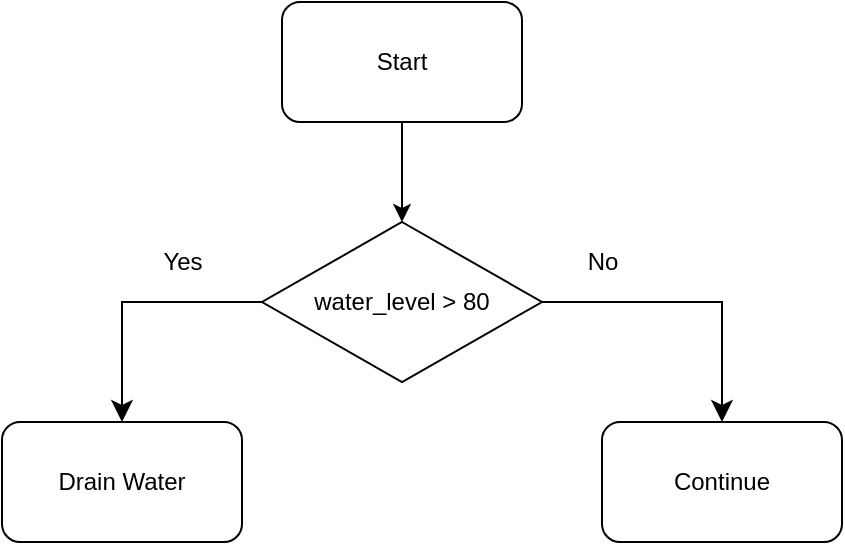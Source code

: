 <mxfile>
    <diagram id="9Xw4R1c61-o4Ur6VGg6g" name="Page-1">
        <mxGraphModel dx="1347" dy="361" grid="1" gridSize="10" guides="1" tooltips="1" connect="1" arrows="1" fold="1" page="1" pageScale="1" pageWidth="850" pageHeight="1100" math="0" shadow="0">
            <root>
                <mxCell id="0"/>
                <mxCell id="1" parent="0"/>
                <mxCell id="2" value="Start" style="rounded=1;whiteSpace=wrap;html=1;" vertex="1" parent="1">
                    <mxGeometry x="330" y="40" width="120" height="60" as="geometry"/>
                </mxCell>
                <mxCell id="3" value="water_level &amp;gt; 80" style="rhombus;whiteSpace=wrap;html=1;" vertex="1" parent="1">
                    <mxGeometry x="320" y="150" width="140" height="80" as="geometry"/>
                </mxCell>
                <mxCell id="4" value="" style="endArrow=classic;html=1;entryX=0.5;entryY=0;entryDx=0;entryDy=0;exitX=0.5;exitY=1;exitDx=0;exitDy=0;" edge="1" parent="1" source="2" target="3">
                    <mxGeometry width="50" height="50" relative="1" as="geometry">
                        <mxPoint x="520" y="130" as="sourcePoint"/>
                        <mxPoint x="450" y="170" as="targetPoint"/>
                    </mxGeometry>
                </mxCell>
                <mxCell id="6" value="" style="edgeStyle=segmentEdgeStyle;endArrow=classic;html=1;curved=0;rounded=0;endSize=8;startSize=8;" edge="1" parent="1">
                    <mxGeometry width="50" height="50" relative="1" as="geometry">
                        <mxPoint x="460" y="190" as="sourcePoint"/>
                        <mxPoint x="550" y="250" as="targetPoint"/>
                        <Array as="points">
                            <mxPoint x="550" y="190"/>
                            <mxPoint x="550" y="250"/>
                        </Array>
                    </mxGeometry>
                </mxCell>
                <mxCell id="8" value="" style="edgeStyle=segmentEdgeStyle;endArrow=classic;html=1;curved=0;rounded=0;endSize=8;startSize=8;" edge="1" parent="1" source="3">
                    <mxGeometry width="50" height="50" relative="1" as="geometry">
                        <mxPoint x="240" y="190" as="sourcePoint"/>
                        <mxPoint x="250" y="250" as="targetPoint"/>
                        <Array as="points">
                            <mxPoint x="250" y="190"/>
                        </Array>
                    </mxGeometry>
                </mxCell>
                <mxCell id="9" value="Drain Water" style="rounded=1;whiteSpace=wrap;html=1;" vertex="1" parent="1">
                    <mxGeometry x="190" y="250" width="120" height="60" as="geometry"/>
                </mxCell>
                <mxCell id="11" value="Continue" style="rounded=1;whiteSpace=wrap;html=1;" vertex="1" parent="1">
                    <mxGeometry x="490" y="250" width="120" height="60" as="geometry"/>
                </mxCell>
                <mxCell id="12" value="Yes" style="text;html=1;align=center;verticalAlign=middle;resizable=0;points=[];autosize=1;strokeColor=none;fillColor=none;" vertex="1" parent="1">
                    <mxGeometry x="260" y="155" width="40" height="30" as="geometry"/>
                </mxCell>
                <mxCell id="13" value="No" style="text;html=1;align=center;verticalAlign=middle;resizable=0;points=[];autosize=1;strokeColor=none;fillColor=none;" vertex="1" parent="1">
                    <mxGeometry x="470" y="155" width="40" height="30" as="geometry"/>
                </mxCell>
            </root>
        </mxGraphModel>
    </diagram>
</mxfile>